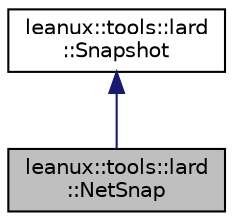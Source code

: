 digraph "leanux::tools::lard::NetSnap"
{
 // LATEX_PDF_SIZE
  bgcolor="transparent";
  edge [fontname="Helvetica",fontsize="10",labelfontname="Helvetica",labelfontsize="10"];
  node [fontname="Helvetica",fontsize="10",shape=record];
  Node1 [label="leanux::tools::lard\l::NetSnap",height=0.2,width=0.4,color="black", fillcolor="grey75", style="filled", fontcolor="black",tooltip=" "];
  Node2 -> Node1 [dir="back",color="midnightblue",fontsize="10",style="solid",fontname="Helvetica"];
  Node2 [label="leanux::tools::lard\l::Snapshot",height=0.2,width=0.4,color="black",URL="$classleanux_1_1tools_1_1lard_1_1Snapshot.html",tooltip=" "];
}
